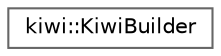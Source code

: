 digraph "Graphical Class Hierarchy"
{
 // LATEX_PDF_SIZE
  bgcolor="transparent";
  edge [fontname=Helvetica,fontsize=10,labelfontname=Helvetica,labelfontsize=10];
  node [fontname=Helvetica,fontsize=10,shape=box,height=0.2,width=0.4];
  rankdir="LR";
  Node0 [id="Node000000",label="kiwi::KiwiBuilder",height=0.2,width=0.4,color="grey40", fillcolor="white", style="filled",URL="$classkiwi_1_1KiwiBuilder.html",tooltip="형태소 분석에 사용될 사전을 관리하고, 사전을 바탕으로 실제 형태소 분석을 수행하는 Kiwi의 인스턴스를 생성하는 클래스."];
}
